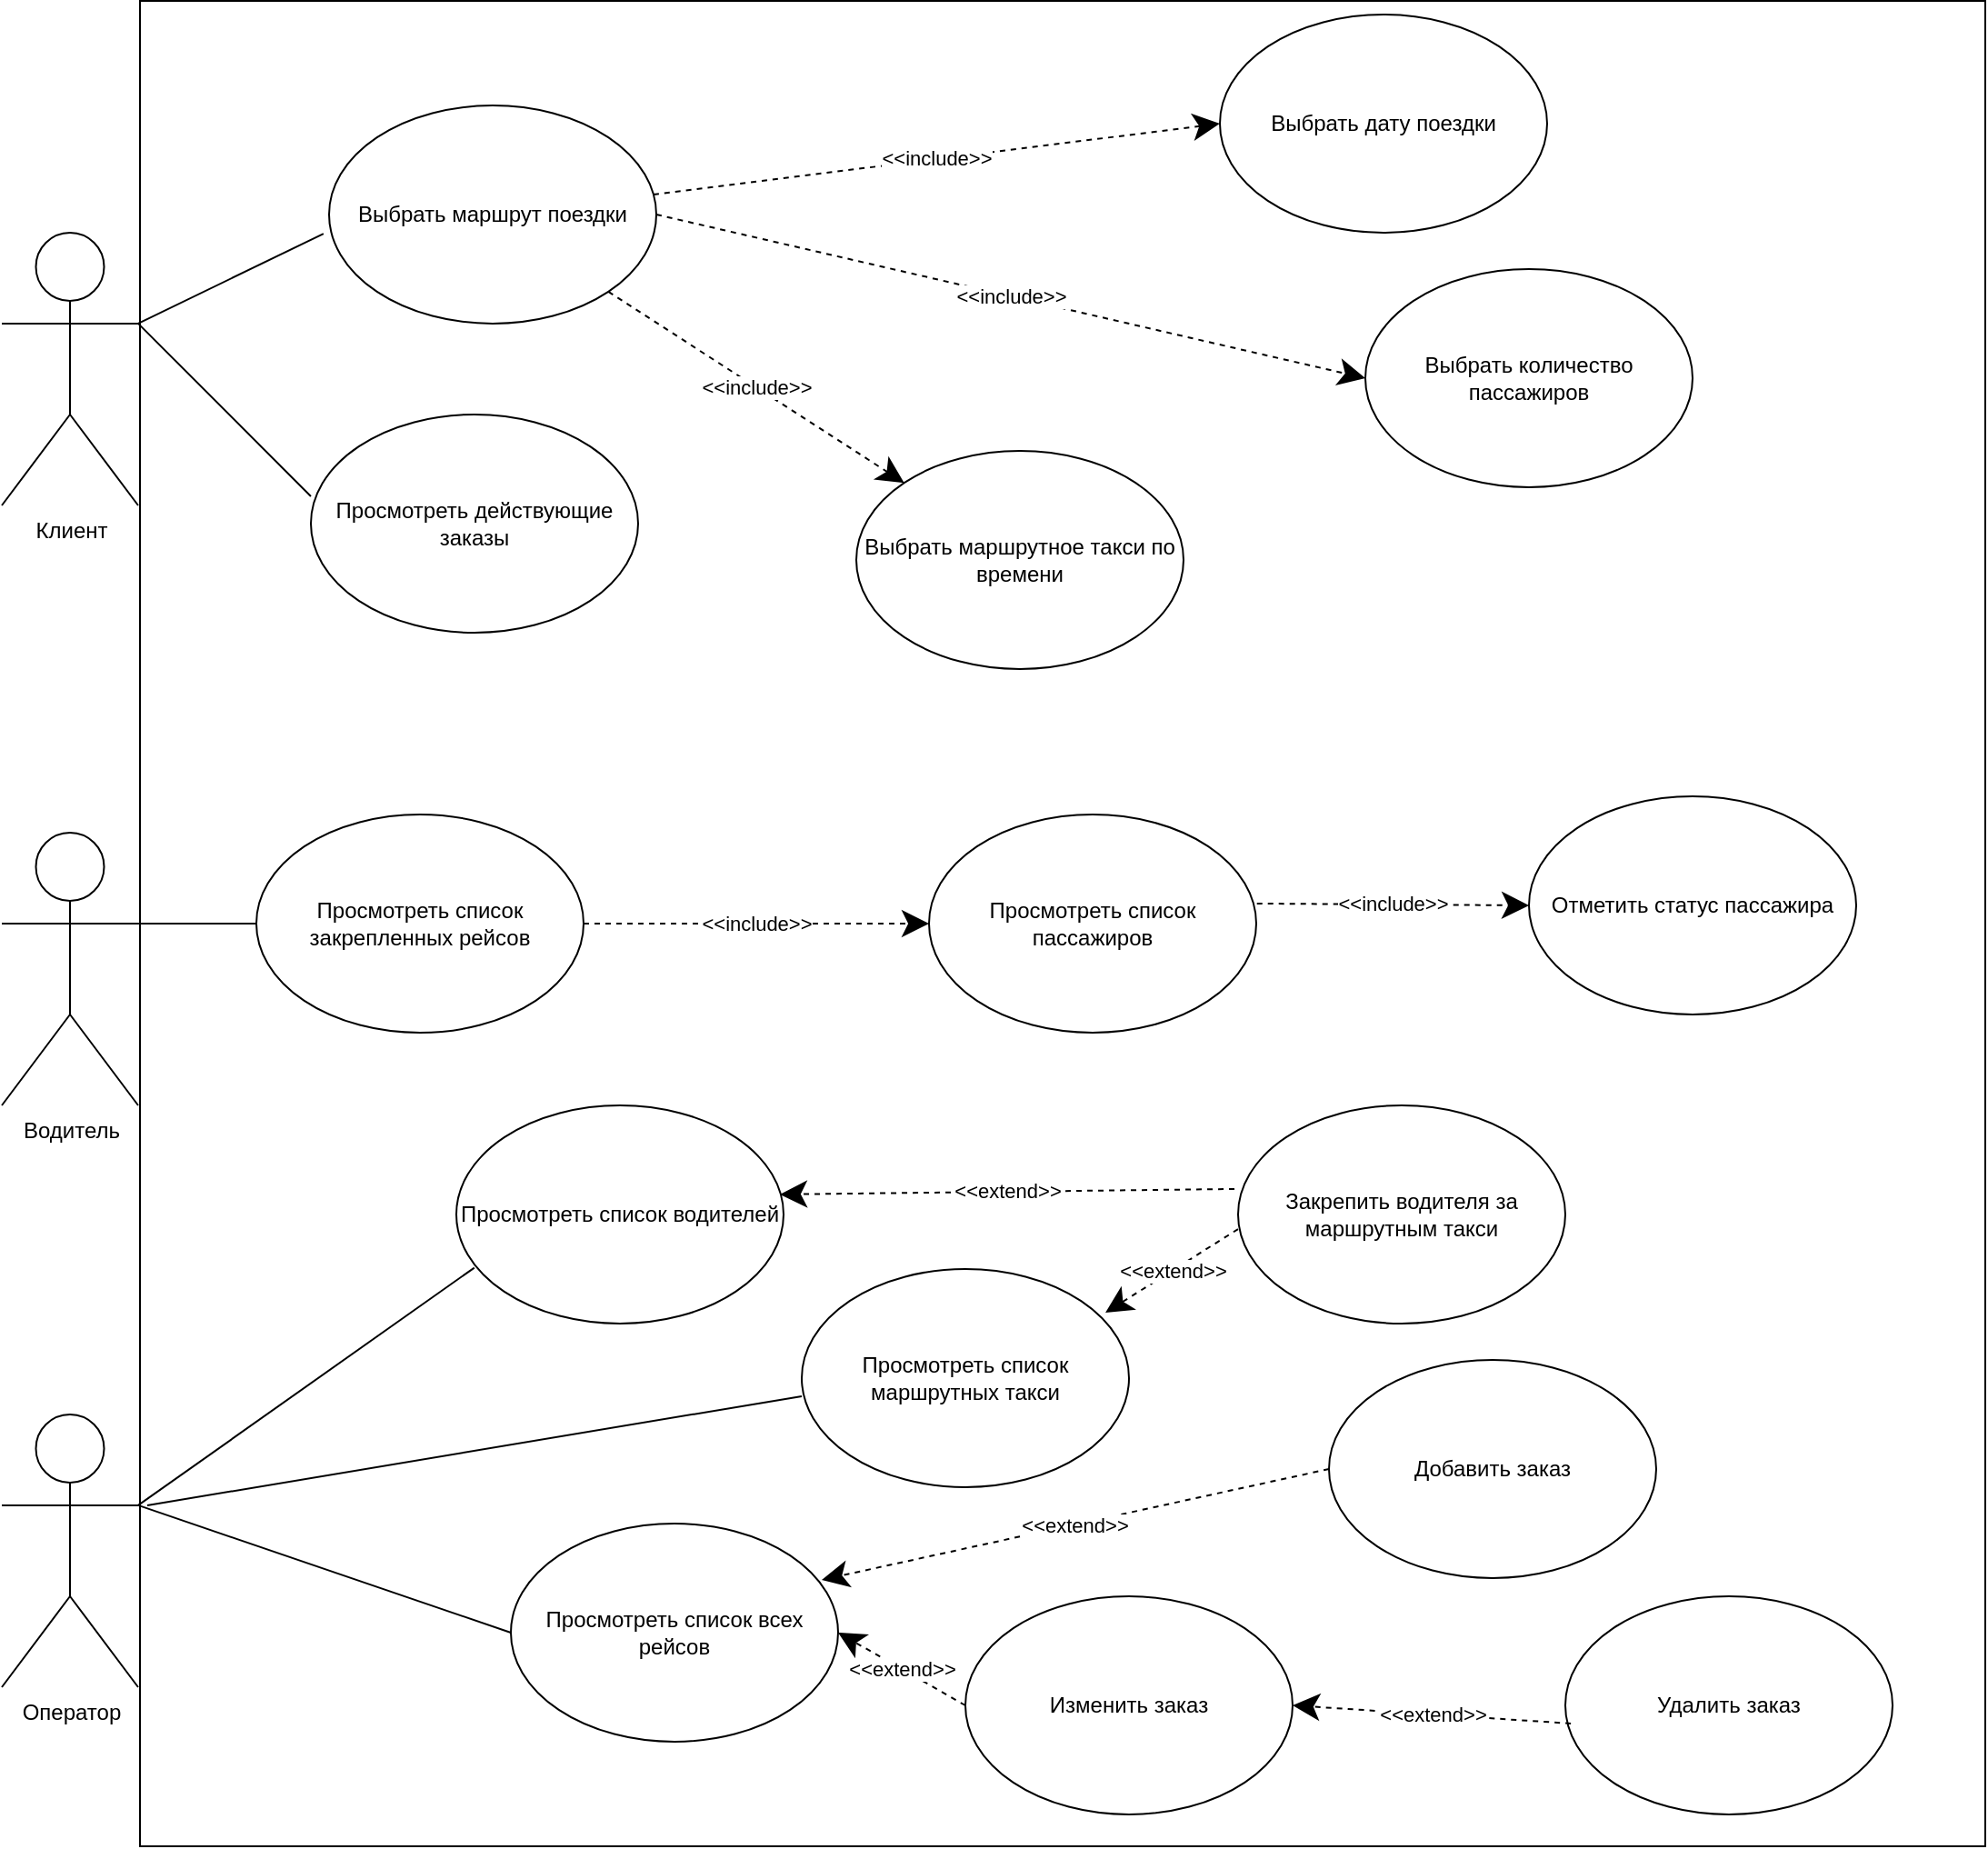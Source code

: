 <mxfile version="21.3.2" type="device">
  <diagram id="Ph8jA5WlHbNoEfFcoyfp" name="Страница 1">
    <mxGraphModel dx="1368" dy="760" grid="1" gridSize="10" guides="1" tooltips="1" connect="1" arrows="1" fold="1" page="1" pageScale="1" pageWidth="1654" pageHeight="1169" math="0" shadow="0">
      <root>
        <mxCell id="0" />
        <mxCell id="1" parent="0" />
        <mxCell id="YtuWmj-ewnzjRo7I65Af-4" value="" style="whiteSpace=wrap;html=1;aspect=fixed;fillColor=none;" parent="1" vertex="1">
          <mxGeometry x="176" y="2.5" width="1015" height="1015" as="geometry" />
        </mxCell>
        <mxCell id="VTqY_0RSkmnOxTE6mX9H-1" value="Клиент" style="shape=umlActor;verticalLabelPosition=bottom;verticalAlign=top;html=1;outlineConnect=0;" parent="1" vertex="1">
          <mxGeometry x="100" y="130" width="75" height="150" as="geometry" />
        </mxCell>
        <mxCell id="VTqY_0RSkmnOxTE6mX9H-3" value="Водитель" style="shape=umlActor;verticalLabelPosition=bottom;verticalAlign=top;html=1;outlineConnect=0;" parent="1" vertex="1">
          <mxGeometry x="100" y="460" width="75" height="150" as="geometry" />
        </mxCell>
        <mxCell id="VTqY_0RSkmnOxTE6mX9H-4" value="Оператор" style="shape=umlActor;verticalLabelPosition=bottom;verticalAlign=top;html=1;outlineConnect=0;" parent="1" vertex="1">
          <mxGeometry x="100" y="780" width="75" height="150" as="geometry" />
        </mxCell>
        <mxCell id="VTqY_0RSkmnOxTE6mX9H-5" value="Выбрать маршрут поездки" style="ellipse;whiteSpace=wrap;html=1;" parent="1" vertex="1">
          <mxGeometry x="280" y="60" width="180" height="120" as="geometry" />
        </mxCell>
        <mxCell id="VTqY_0RSkmnOxTE6mX9H-6" value="Просмотреть действующие &lt;br&gt;заказы" style="ellipse;whiteSpace=wrap;html=1;" parent="1" vertex="1">
          <mxGeometry x="270" y="230" width="180" height="120" as="geometry" />
        </mxCell>
        <mxCell id="VTqY_0RSkmnOxTE6mX9H-8" value="" style="endArrow=none;html=1;rounded=0;entryX=-0.017;entryY=0.588;entryDx=0;entryDy=0;entryPerimeter=0;exitX=1;exitY=0.333;exitDx=0;exitDy=0;exitPerimeter=0;" parent="1" source="VTqY_0RSkmnOxTE6mX9H-1" target="VTqY_0RSkmnOxTE6mX9H-5" edge="1">
          <mxGeometry width="50" height="50" relative="1" as="geometry">
            <mxPoint x="160" y="180" as="sourcePoint" />
            <mxPoint x="210" y="130" as="targetPoint" />
          </mxGeometry>
        </mxCell>
        <mxCell id="VTqY_0RSkmnOxTE6mX9H-9" value="" style="endArrow=none;html=1;rounded=0;entryX=0;entryY=0.375;entryDx=0;entryDy=0;entryPerimeter=0;exitX=1;exitY=0.333;exitDx=0;exitDy=0;exitPerimeter=0;" parent="1" source="VTqY_0RSkmnOxTE6mX9H-1" target="VTqY_0RSkmnOxTE6mX9H-6" edge="1">
          <mxGeometry width="50" height="50" relative="1" as="geometry">
            <mxPoint x="170" y="170" as="sourcePoint" />
            <mxPoint x="287.96" y="117.04" as="targetPoint" />
          </mxGeometry>
        </mxCell>
        <mxCell id="VTqY_0RSkmnOxTE6mX9H-11" value="Выбрать дату поездки" style="ellipse;whiteSpace=wrap;html=1;" parent="1" vertex="1">
          <mxGeometry x="770" y="10" width="180" height="120" as="geometry" />
        </mxCell>
        <mxCell id="VTqY_0RSkmnOxTE6mX9H-17" value="&amp;lt;&amp;lt;include&amp;gt;&amp;gt;" style="endArrow=classic;endSize=12;dashed=1;html=1;rounded=0;entryX=0;entryY=0.5;entryDx=0;entryDy=0;endFill=1;" parent="1" source="VTqY_0RSkmnOxTE6mX9H-5" target="VTqY_0RSkmnOxTE6mX9H-11" edge="1">
          <mxGeometry width="160" relative="1" as="geometry">
            <mxPoint x="400" y="100" as="sourcePoint" />
            <mxPoint x="560" y="100" as="targetPoint" />
          </mxGeometry>
        </mxCell>
        <mxCell id="VTqY_0RSkmnOxTE6mX9H-18" value="Выбрать количество пассажиров" style="ellipse;whiteSpace=wrap;html=1;" parent="1" vertex="1">
          <mxGeometry x="850" y="150" width="180" height="120" as="geometry" />
        </mxCell>
        <mxCell id="VTqY_0RSkmnOxTE6mX9H-19" value="&amp;lt;&amp;lt;include&amp;gt;&amp;gt;" style="endArrow=classic;endSize=12;dashed=1;html=1;rounded=0;entryX=0;entryY=0.5;entryDx=0;entryDy=0;exitX=1;exitY=0.5;exitDx=0;exitDy=0;endFill=1;" parent="1" source="VTqY_0RSkmnOxTE6mX9H-5" target="VTqY_0RSkmnOxTE6mX9H-18" edge="1">
          <mxGeometry width="160" relative="1" as="geometry">
            <mxPoint x="410" y="100" as="sourcePoint" />
            <mxPoint x="560" y="60" as="targetPoint" />
          </mxGeometry>
        </mxCell>
        <mxCell id="VTqY_0RSkmnOxTE6mX9H-21" value="Выбрать маршрутное такси по времени" style="ellipse;whiteSpace=wrap;html=1;" parent="1" vertex="1">
          <mxGeometry x="570" y="250" width="180" height="120" as="geometry" />
        </mxCell>
        <mxCell id="VTqY_0RSkmnOxTE6mX9H-23" value="&amp;lt;&amp;lt;include&amp;gt;&amp;gt;" style="endArrow=classic;endSize=12;dashed=1;html=1;rounded=0;entryX=0;entryY=0;entryDx=0;entryDy=0;exitX=1;exitY=1;exitDx=0;exitDy=0;endFill=1;" parent="1" source="VTqY_0RSkmnOxTE6mX9H-5" target="VTqY_0RSkmnOxTE6mX9H-21" edge="1">
          <mxGeometry width="160" relative="1" as="geometry">
            <mxPoint x="410.0" y="110" as="sourcePoint" />
            <mxPoint x="560" y="150" as="targetPoint" />
          </mxGeometry>
        </mxCell>
        <mxCell id="VTqY_0RSkmnOxTE6mX9H-24" value="Просмотреть список закрепленных рейсов" style="ellipse;whiteSpace=wrap;html=1;" parent="1" vertex="1">
          <mxGeometry x="240" y="450" width="180" height="120" as="geometry" />
        </mxCell>
        <mxCell id="VTqY_0RSkmnOxTE6mX9H-26" value="" style="endArrow=none;html=1;rounded=0;entryX=0;entryY=0.5;entryDx=0;entryDy=0;exitX=1;exitY=0.333;exitDx=0;exitDy=0;exitPerimeter=0;" parent="1" source="VTqY_0RSkmnOxTE6mX9H-3" target="VTqY_0RSkmnOxTE6mX9H-24" edge="1">
          <mxGeometry width="50" height="50" relative="1" as="geometry">
            <mxPoint x="160" y="460" as="sourcePoint" />
            <mxPoint x="270" y="560" as="targetPoint" />
          </mxGeometry>
        </mxCell>
        <mxCell id="VTqY_0RSkmnOxTE6mX9H-28" value="Просмотреть список пассажиров" style="ellipse;whiteSpace=wrap;html=1;" parent="1" vertex="1">
          <mxGeometry x="610" y="450" width="180" height="120" as="geometry" />
        </mxCell>
        <mxCell id="VTqY_0RSkmnOxTE6mX9H-29" value="&amp;lt;&amp;lt;include&amp;gt;&amp;gt;" style="endArrow=classic;endSize=12;dashed=1;html=1;rounded=0;entryX=0;entryY=0.5;entryDx=0;entryDy=0;exitX=1;exitY=0.5;exitDx=0;exitDy=0;endFill=1;" parent="1" source="VTqY_0RSkmnOxTE6mX9H-24" target="VTqY_0RSkmnOxTE6mX9H-28" edge="1">
          <mxGeometry width="160" relative="1" as="geometry">
            <mxPoint x="392.426" y="268.284" as="sourcePoint" />
            <mxPoint x="477.574" y="331.716" as="targetPoint" />
          </mxGeometry>
        </mxCell>
        <mxCell id="VTqY_0RSkmnOxTE6mX9H-31" value="Отметить статус пассажира" style="ellipse;whiteSpace=wrap;html=1;" parent="1" vertex="1">
          <mxGeometry x="940" y="440" width="180" height="120" as="geometry" />
        </mxCell>
        <mxCell id="VTqY_0RSkmnOxTE6mX9H-33" value="&amp;lt;&amp;lt;include&amp;gt;&amp;gt;" style="endArrow=classic;endSize=12;dashed=1;html=1;rounded=0;entryX=0;entryY=0.5;entryDx=0;entryDy=0;exitX=1.002;exitY=0.408;exitDx=0;exitDy=0;exitPerimeter=0;endFill=1;" parent="1" source="VTqY_0RSkmnOxTE6mX9H-28" target="VTqY_0RSkmnOxTE6mX9H-31" edge="1">
          <mxGeometry width="160" relative="1" as="geometry">
            <mxPoint x="400" y="510" as="sourcePoint" />
            <mxPoint x="510" y="490" as="targetPoint" />
          </mxGeometry>
        </mxCell>
        <mxCell id="VTqY_0RSkmnOxTE6mX9H-35" value="Просмотреть список водителей" style="ellipse;whiteSpace=wrap;html=1;" parent="1" vertex="1">
          <mxGeometry x="350" y="610" width="180" height="120" as="geometry" />
        </mxCell>
        <mxCell id="VTqY_0RSkmnOxTE6mX9H-36" value="" style="endArrow=none;html=1;rounded=0;entryX=0.055;entryY=0.744;entryDx=0;entryDy=0;exitX=1;exitY=0.333;exitDx=0;exitDy=0;exitPerimeter=0;entryPerimeter=0;" parent="1" source="VTqY_0RSkmnOxTE6mX9H-4" target="VTqY_0RSkmnOxTE6mX9H-35" edge="1">
          <mxGeometry width="50" height="50" relative="1" as="geometry">
            <mxPoint x="185.0" y="520" as="sourcePoint" />
            <mxPoint x="250" y="520" as="targetPoint" />
          </mxGeometry>
        </mxCell>
        <mxCell id="VTqY_0RSkmnOxTE6mX9H-41" value="Просмотреть список всех рейсов" style="ellipse;whiteSpace=wrap;html=1;" parent="1" vertex="1">
          <mxGeometry x="380" y="840" width="180" height="120" as="geometry" />
        </mxCell>
        <mxCell id="VTqY_0RSkmnOxTE6mX9H-43" value="" style="endArrow=none;html=1;rounded=0;entryX=0;entryY=0.5;entryDx=0;entryDy=0;exitX=1;exitY=0.333;exitDx=0;exitDy=0;exitPerimeter=0;" parent="1" source="VTqY_0RSkmnOxTE6mX9H-4" target="VTqY_0RSkmnOxTE6mX9H-41" edge="1">
          <mxGeometry width="50" height="50" relative="1" as="geometry">
            <mxPoint x="180" y="830" as="sourcePoint" />
            <mxPoint x="299.9" y="759.28" as="targetPoint" />
          </mxGeometry>
        </mxCell>
        <mxCell id="VTqY_0RSkmnOxTE6mX9H-50" value="Просмотреть список маршрутных такси" style="ellipse;whiteSpace=wrap;html=1;" parent="1" vertex="1">
          <mxGeometry x="540" y="700" width="180" height="120" as="geometry" />
        </mxCell>
        <mxCell id="VTqY_0RSkmnOxTE6mX9H-52" value="" style="endArrow=none;html=1;rounded=0;entryX=0;entryY=0.583;entryDx=0;entryDy=0;entryPerimeter=0;" parent="1" target="VTqY_0RSkmnOxTE6mX9H-50" edge="1">
          <mxGeometry width="50" height="50" relative="1" as="geometry">
            <mxPoint x="180" y="830" as="sourcePoint" />
            <mxPoint x="369.9" y="709.28" as="targetPoint" />
          </mxGeometry>
        </mxCell>
        <mxCell id="VTqY_0RSkmnOxTE6mX9H-53" value="Закрепить водителя за маршрутным такси" style="ellipse;whiteSpace=wrap;html=1;" parent="1" vertex="1">
          <mxGeometry x="780" y="610" width="180" height="120" as="geometry" />
        </mxCell>
        <mxCell id="VTqY_0RSkmnOxTE6mX9H-55" value="&amp;lt;&amp;lt;extend&amp;gt;&amp;gt;" style="endArrow=classic;endSize=12;dashed=1;html=1;rounded=0;exitX=-0.011;exitY=0.383;exitDx=0;exitDy=0;endFill=1;entryX=0.989;entryY=0.408;entryDx=0;entryDy=0;entryPerimeter=0;exitPerimeter=0;" parent="1" source="VTqY_0RSkmnOxTE6mX9H-53" target="VTqY_0RSkmnOxTE6mX9H-35" edge="1">
          <mxGeometry width="160" relative="1" as="geometry">
            <mxPoint x="390" y="1030" as="sourcePoint" />
            <mxPoint x="439.751" y="963.666" as="targetPoint" />
          </mxGeometry>
        </mxCell>
        <mxCell id="VTqY_0RSkmnOxTE6mX9H-56" value="&amp;lt;&amp;lt;extend&amp;gt;&amp;gt;" style="endArrow=classic;endSize=12;dashed=1;html=1;rounded=0;exitX=0;exitY=0.567;exitDx=0;exitDy=0;endFill=1;entryX=0.928;entryY=0.2;entryDx=0;entryDy=0;entryPerimeter=0;exitPerimeter=0;" parent="1" source="VTqY_0RSkmnOxTE6mX9H-53" target="VTqY_0RSkmnOxTE6mX9H-50" edge="1">
          <mxGeometry width="160" relative="1" as="geometry">
            <mxPoint x="788.02" y="665.96" as="sourcePoint" />
            <mxPoint x="538.02" y="668.96" as="targetPoint" />
          </mxGeometry>
        </mxCell>
        <mxCell id="YtuWmj-ewnzjRo7I65Af-1" value="Добавить заказ" style="ellipse;whiteSpace=wrap;html=1;" parent="1" vertex="1">
          <mxGeometry x="830" y="750" width="180" height="120" as="geometry" />
        </mxCell>
        <mxCell id="mBXCFHITqmPvgTSZCm7l-1" value="Удалить заказ" style="ellipse;whiteSpace=wrap;html=1;" vertex="1" parent="1">
          <mxGeometry x="960" y="880" width="180" height="120" as="geometry" />
        </mxCell>
        <mxCell id="mBXCFHITqmPvgTSZCm7l-2" value="Изменить заказ" style="ellipse;whiteSpace=wrap;html=1;" vertex="1" parent="1">
          <mxGeometry x="630" y="880" width="180" height="120" as="geometry" />
        </mxCell>
        <mxCell id="mBXCFHITqmPvgTSZCm7l-3" value="&amp;lt;&amp;lt;extend&amp;gt;&amp;gt;" style="endArrow=classic;endSize=12;dashed=1;html=1;rounded=0;exitX=0;exitY=0.5;exitDx=0;exitDy=0;endFill=1;entryX=1;entryY=0.5;entryDx=0;entryDy=0;" edge="1" parent="1" source="mBXCFHITqmPvgTSZCm7l-2" target="VTqY_0RSkmnOxTE6mX9H-41">
          <mxGeometry width="160" relative="1" as="geometry">
            <mxPoint x="790" y="688" as="sourcePoint" />
            <mxPoint x="717" y="734" as="targetPoint" />
          </mxGeometry>
        </mxCell>
        <mxCell id="mBXCFHITqmPvgTSZCm7l-4" value="&amp;lt;&amp;lt;extend&amp;gt;&amp;gt;" style="endArrow=classic;endSize=12;dashed=1;html=1;rounded=0;exitX=0;exitY=0.5;exitDx=0;exitDy=0;endFill=1;entryX=0.95;entryY=0.258;entryDx=0;entryDy=0;entryPerimeter=0;" edge="1" parent="1" source="YtuWmj-ewnzjRo7I65Af-1" target="VTqY_0RSkmnOxTE6mX9H-41">
          <mxGeometry width="160" relative="1" as="geometry">
            <mxPoint x="640" y="950" as="sourcePoint" />
            <mxPoint x="570" y="910" as="targetPoint" />
          </mxGeometry>
        </mxCell>
        <mxCell id="mBXCFHITqmPvgTSZCm7l-5" value="&amp;lt;&amp;lt;extend&amp;gt;&amp;gt;" style="endArrow=classic;endSize=12;dashed=1;html=1;rounded=0;exitX=0.017;exitY=0.583;exitDx=0;exitDy=0;endFill=1;entryX=1;entryY=0.5;entryDx=0;entryDy=0;exitPerimeter=0;" edge="1" parent="1" source="mBXCFHITqmPvgTSZCm7l-1" target="mBXCFHITqmPvgTSZCm7l-2">
          <mxGeometry width="160" relative="1" as="geometry">
            <mxPoint x="740" y="850" as="sourcePoint" />
            <mxPoint x="561" y="881" as="targetPoint" />
          </mxGeometry>
        </mxCell>
      </root>
    </mxGraphModel>
  </diagram>
</mxfile>
